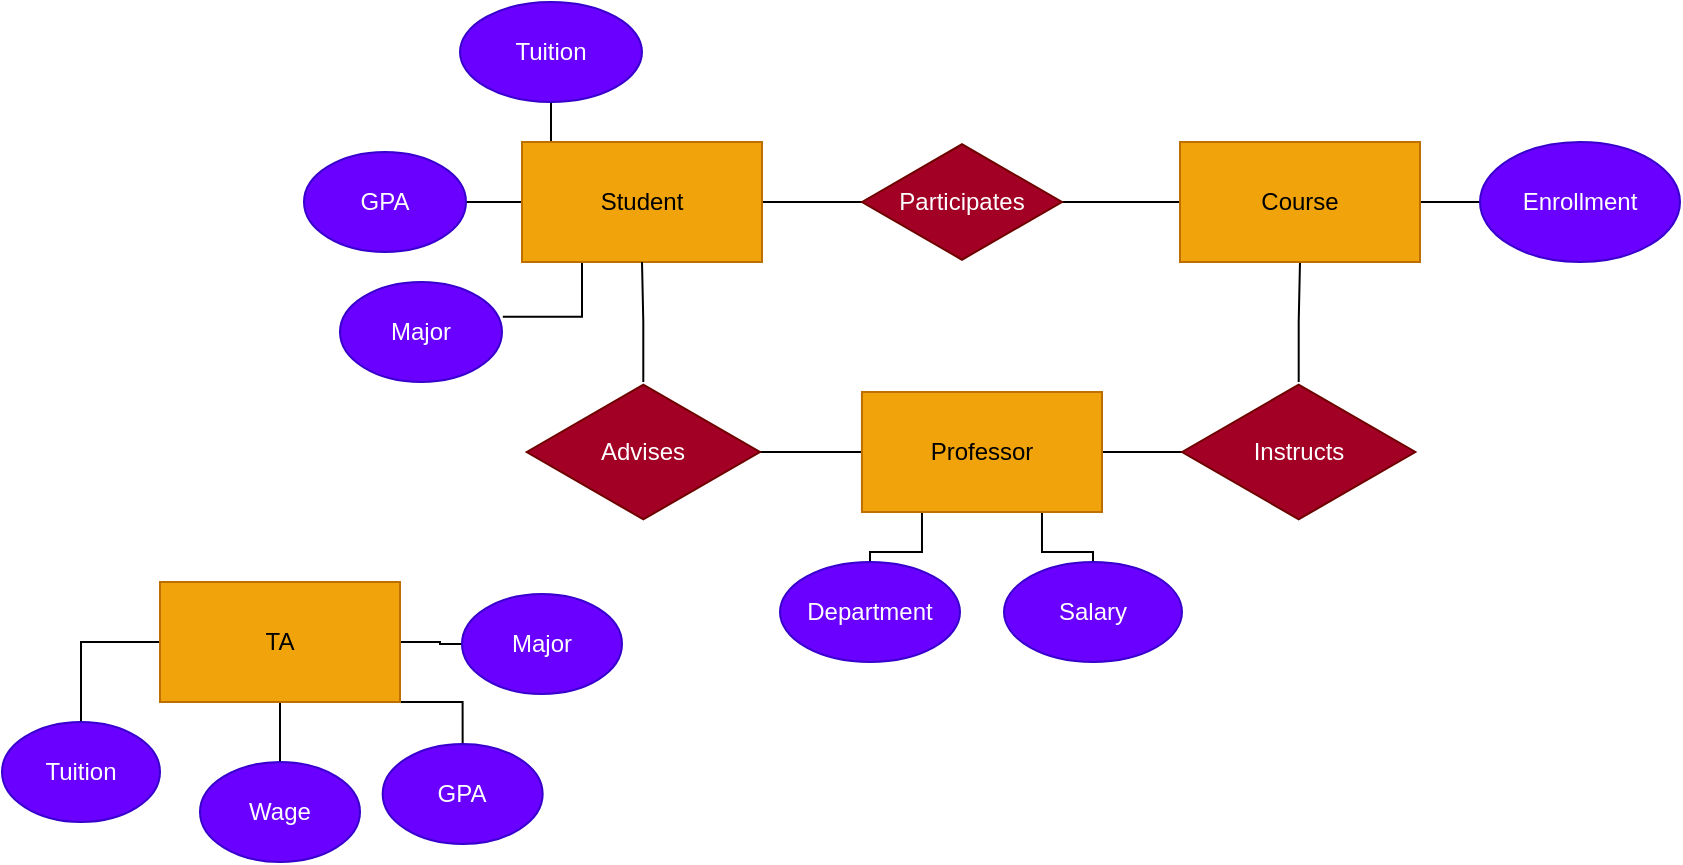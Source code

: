 <mxfile version="21.1.6" type="github">
  <diagram id="R2lEEEUBdFMjLlhIrx00" name="Page-1">
    <mxGraphModel dx="2074" dy="1067" grid="1" gridSize="10" guides="1" tooltips="1" connect="1" arrows="1" fold="1" page="1" pageScale="1" pageWidth="1000" pageHeight="500" math="0" shadow="0" extFonts="Permanent Marker^https://fonts.googleapis.com/css?family=Permanent+Marker">
      <root>
        <mxCell id="0" />
        <mxCell id="1" parent="0" />
        <mxCell id="9Ze-1JtvhAS4ILb-z19_-11" style="edgeStyle=orthogonalEdgeStyle;rounded=0;orthogonalLoop=1;jettySize=auto;html=1;exitX=1;exitY=0.5;exitDx=0;exitDy=0;endArrow=none;endFill=0;" parent="1" source="9Ze-1JtvhAS4ILb-z19_-1" target="9Ze-1JtvhAS4ILb-z19_-8" edge="1">
          <mxGeometry relative="1" as="geometry" />
        </mxCell>
        <mxCell id="9Ze-1JtvhAS4ILb-z19_-33" style="edgeStyle=orthogonalEdgeStyle;rounded=0;orthogonalLoop=1;jettySize=auto;html=1;exitX=0.25;exitY=0;exitDx=0;exitDy=0;entryX=0.5;entryY=1;entryDx=0;entryDy=0;endArrow=none;endFill=0;" parent="1" source="9Ze-1JtvhAS4ILb-z19_-1" target="9Ze-1JtvhAS4ILb-z19_-4" edge="1">
          <mxGeometry relative="1" as="geometry" />
        </mxCell>
        <mxCell id="9Ze-1JtvhAS4ILb-z19_-34" style="edgeStyle=orthogonalEdgeStyle;rounded=0;orthogonalLoop=1;jettySize=auto;html=1;exitX=0;exitY=0.5;exitDx=0;exitDy=0;endArrow=none;endFill=0;" parent="1" source="9Ze-1JtvhAS4ILb-z19_-1" target="9Ze-1JtvhAS4ILb-z19_-5" edge="1">
          <mxGeometry relative="1" as="geometry" />
        </mxCell>
        <mxCell id="9Ze-1JtvhAS4ILb-z19_-36" style="edgeStyle=orthogonalEdgeStyle;rounded=0;orthogonalLoop=1;jettySize=auto;html=1;exitX=0.25;exitY=1;exitDx=0;exitDy=0;entryX=1.005;entryY=0.348;entryDx=0;entryDy=0;entryPerimeter=0;endArrow=none;endFill=0;" parent="1" source="9Ze-1JtvhAS4ILb-z19_-1" target="9Ze-1JtvhAS4ILb-z19_-6" edge="1">
          <mxGeometry relative="1" as="geometry" />
        </mxCell>
        <mxCell id="9Ze-1JtvhAS4ILb-z19_-1" value="Student" style="rounded=0;whiteSpace=wrap;html=1;fillColor=#f0a30a;fontColor=#000000;strokeColor=#BD7000;" parent="1" vertex="1">
          <mxGeometry x="341" y="90" width="120" height="60" as="geometry" />
        </mxCell>
        <mxCell id="9Ze-1JtvhAS4ILb-z19_-2" value="Course" style="rounded=0;whiteSpace=wrap;html=1;" parent="1" vertex="1">
          <mxGeometry x="670" y="90" width="120" height="60" as="geometry" />
        </mxCell>
        <mxCell id="9Ze-1JtvhAS4ILb-z19_-16" style="edgeStyle=orthogonalEdgeStyle;rounded=0;orthogonalLoop=1;jettySize=auto;html=1;endArrow=none;endFill=0;" parent="1" source="9Ze-1JtvhAS4ILb-z19_-3" target="9Ze-1JtvhAS4ILb-z19_-15" edge="1">
          <mxGeometry relative="1" as="geometry" />
        </mxCell>
        <mxCell id="9Ze-1JtvhAS4ILb-z19_-42" style="edgeStyle=orthogonalEdgeStyle;rounded=0;orthogonalLoop=1;jettySize=auto;html=1;exitX=0.25;exitY=1;exitDx=0;exitDy=0;endArrow=none;endFill=0;" parent="1" source="9Ze-1JtvhAS4ILb-z19_-3" target="9Ze-1JtvhAS4ILb-z19_-30" edge="1">
          <mxGeometry relative="1" as="geometry" />
        </mxCell>
        <mxCell id="9Ze-1JtvhAS4ILb-z19_-43" style="edgeStyle=orthogonalEdgeStyle;rounded=0;orthogonalLoop=1;jettySize=auto;html=1;exitX=0.75;exitY=1;exitDx=0;exitDy=0;endArrow=none;endFill=0;" parent="1" source="9Ze-1JtvhAS4ILb-z19_-3" target="9Ze-1JtvhAS4ILb-z19_-31" edge="1">
          <mxGeometry relative="1" as="geometry" />
        </mxCell>
        <mxCell id="9Ze-1JtvhAS4ILb-z19_-3" value="Professor" style="rounded=0;whiteSpace=wrap;html=1;" parent="1" vertex="1">
          <mxGeometry x="510.99" y="215" width="120" height="60" as="geometry" />
        </mxCell>
        <mxCell id="9Ze-1JtvhAS4ILb-z19_-4" value="Tuition" style="ellipse;whiteSpace=wrap;html=1;fillColor=#6a00ff;fontColor=#ffffff;strokeColor=#3700CC;" parent="1" vertex="1">
          <mxGeometry x="310" y="20" width="91" height="50" as="geometry" />
        </mxCell>
        <mxCell id="9Ze-1JtvhAS4ILb-z19_-5" value="GPA" style="ellipse;whiteSpace=wrap;html=1;fillColor=#6a00ff;fontColor=#ffffff;strokeColor=#3700CC;" parent="1" vertex="1">
          <mxGeometry x="232" y="95" width="81" height="50" as="geometry" />
        </mxCell>
        <mxCell id="9Ze-1JtvhAS4ILb-z19_-6" value="Major" style="ellipse;whiteSpace=wrap;html=1;fillColor=#6a00ff;fontColor=#ffffff;strokeColor=#3700CC;" parent="1" vertex="1">
          <mxGeometry x="250" y="160" width="81" height="50" as="geometry" />
        </mxCell>
        <mxCell id="9Ze-1JtvhAS4ILb-z19_-12" style="edgeStyle=orthogonalEdgeStyle;rounded=0;orthogonalLoop=1;jettySize=auto;html=1;entryX=0;entryY=0.5;entryDx=0;entryDy=0;endArrow=none;endFill=0;" parent="1" source="9Ze-1JtvhAS4ILb-z19_-8" target="9Ze-1JtvhAS4ILb-z19_-2" edge="1">
          <mxGeometry relative="1" as="geometry" />
        </mxCell>
        <mxCell id="9Ze-1JtvhAS4ILb-z19_-8" value="Participates" style="html=1;whiteSpace=wrap;aspect=fixed;shape=isoRectangle;fillColor=#a20025;fontColor=#ffffff;strokeColor=#6F0000;" parent="1" vertex="1">
          <mxGeometry x="510.99" y="90" width="100.01" height="60" as="geometry" />
        </mxCell>
        <mxCell id="9Ze-1JtvhAS4ILb-z19_-17" style="edgeStyle=orthogonalEdgeStyle;rounded=0;orthogonalLoop=1;jettySize=auto;html=1;entryX=0.5;entryY=1;entryDx=0;entryDy=0;endArrow=none;endFill=0;" parent="1" source="9Ze-1JtvhAS4ILb-z19_-15" target="9Ze-1JtvhAS4ILb-z19_-2" edge="1">
          <mxGeometry relative="1" as="geometry" />
        </mxCell>
        <mxCell id="9Ze-1JtvhAS4ILb-z19_-15" value="Instructs" style="html=1;whiteSpace=wrap;aspect=fixed;shape=isoRectangle;fillColor=#a20025;fontColor=#ffffff;strokeColor=#6F0000;" parent="1" vertex="1">
          <mxGeometry x="671" y="210" width="116.67" height="70" as="geometry" />
        </mxCell>
        <mxCell id="9Ze-1JtvhAS4ILb-z19_-22" style="edgeStyle=orthogonalEdgeStyle;rounded=0;orthogonalLoop=1;jettySize=auto;html=1;endArrow=none;endFill=0;" parent="1" source="9Ze-1JtvhAS4ILb-z19_-20" target="9Ze-1JtvhAS4ILb-z19_-3" edge="1">
          <mxGeometry relative="1" as="geometry" />
        </mxCell>
        <mxCell id="9Ze-1JtvhAS4ILb-z19_-23" style="edgeStyle=orthogonalEdgeStyle;rounded=0;orthogonalLoop=1;jettySize=auto;html=1;entryX=0.5;entryY=1;entryDx=0;entryDy=0;endArrow=none;endFill=0;" parent="1" source="9Ze-1JtvhAS4ILb-z19_-20" target="9Ze-1JtvhAS4ILb-z19_-1" edge="1">
          <mxGeometry relative="1" as="geometry" />
        </mxCell>
        <mxCell id="9Ze-1JtvhAS4ILb-z19_-20" value="Advises" style="html=1;whiteSpace=wrap;aspect=fixed;shape=isoRectangle;fillColor=#a20025;fontColor=#ffffff;strokeColor=#6F0000;" parent="1" vertex="1">
          <mxGeometry x="343.33" y="210" width="116.67" height="70" as="geometry" />
        </mxCell>
        <mxCell id="9Ze-1JtvhAS4ILb-z19_-38" style="edgeStyle=orthogonalEdgeStyle;rounded=0;orthogonalLoop=1;jettySize=auto;html=1;exitX=0;exitY=0.5;exitDx=0;exitDy=0;endArrow=none;endFill=0;" parent="1" source="9Ze-1JtvhAS4ILb-z19_-24" target="9Ze-1JtvhAS4ILb-z19_-25" edge="1">
          <mxGeometry relative="1" as="geometry" />
        </mxCell>
        <mxCell id="9Ze-1JtvhAS4ILb-z19_-39" style="edgeStyle=orthogonalEdgeStyle;rounded=0;orthogonalLoop=1;jettySize=auto;html=1;exitX=0.5;exitY=1;exitDx=0;exitDy=0;endArrow=none;endFill=0;" parent="1" source="9Ze-1JtvhAS4ILb-z19_-24" target="9Ze-1JtvhAS4ILb-z19_-28" edge="1">
          <mxGeometry relative="1" as="geometry" />
        </mxCell>
        <mxCell id="9Ze-1JtvhAS4ILb-z19_-40" style="edgeStyle=orthogonalEdgeStyle;rounded=0;orthogonalLoop=1;jettySize=auto;html=1;exitX=1;exitY=1;exitDx=0;exitDy=0;entryX=0.5;entryY=0;entryDx=0;entryDy=0;endArrow=none;endFill=0;" parent="1" source="9Ze-1JtvhAS4ILb-z19_-24" target="9Ze-1JtvhAS4ILb-z19_-26" edge="1">
          <mxGeometry relative="1" as="geometry" />
        </mxCell>
        <mxCell id="9Ze-1JtvhAS4ILb-z19_-41" style="edgeStyle=orthogonalEdgeStyle;rounded=0;orthogonalLoop=1;jettySize=auto;html=1;exitX=1;exitY=0.5;exitDx=0;exitDy=0;endArrow=none;endFill=0;" parent="1" source="9Ze-1JtvhAS4ILb-z19_-24" target="9Ze-1JtvhAS4ILb-z19_-27" edge="1">
          <mxGeometry relative="1" as="geometry" />
        </mxCell>
        <mxCell id="9Ze-1JtvhAS4ILb-z19_-24" value="TA" style="rounded=0;whiteSpace=wrap;html=1;fillColor=#f0a30a;fontColor=#000000;strokeColor=#BD7000;" parent="1" vertex="1">
          <mxGeometry x="160" y="310" width="120" height="60" as="geometry" />
        </mxCell>
        <mxCell id="9Ze-1JtvhAS4ILb-z19_-25" value="Tuition" style="ellipse;whiteSpace=wrap;html=1;fillColor=#6a00ff;fontColor=#ffffff;strokeColor=#3700CC;" parent="1" vertex="1">
          <mxGeometry x="81" y="380" width="79" height="50" as="geometry" />
        </mxCell>
        <mxCell id="9Ze-1JtvhAS4ILb-z19_-26" value="GPA" style="ellipse;whiteSpace=wrap;html=1;fillColor=#6a00ff;fontColor=#ffffff;strokeColor=#3700CC;" parent="1" vertex="1">
          <mxGeometry x="271.33" y="391" width="80" height="50" as="geometry" />
        </mxCell>
        <mxCell id="9Ze-1JtvhAS4ILb-z19_-27" value="Major" style="ellipse;whiteSpace=wrap;html=1;fillColor=#6a00ff;fontColor=#ffffff;strokeColor=#3700CC;" parent="1" vertex="1">
          <mxGeometry x="311" y="316" width="80" height="50" as="geometry" />
        </mxCell>
        <mxCell id="9Ze-1JtvhAS4ILb-z19_-28" value="Wage" style="ellipse;whiteSpace=wrap;html=1;fillColor=#6a00ff;fontColor=#ffffff;strokeColor=#3700CC;" parent="1" vertex="1">
          <mxGeometry x="180" y="400" width="80" height="50" as="geometry" />
        </mxCell>
        <mxCell id="9Ze-1JtvhAS4ILb-z19_-46" style="edgeStyle=orthogonalEdgeStyle;rounded=0;orthogonalLoop=1;jettySize=auto;html=1;endArrow=none;endFill=0;" parent="1" source="9Ze-1JtvhAS4ILb-z19_-29" target="9Ze-1JtvhAS4ILb-z19_-2" edge="1">
          <mxGeometry relative="1" as="geometry" />
        </mxCell>
        <mxCell id="9Ze-1JtvhAS4ILb-z19_-29" value="Enrollment" style="ellipse;whiteSpace=wrap;html=1;fillColor=#6a00ff;fontColor=#ffffff;strokeColor=#3700CC;" parent="1" vertex="1">
          <mxGeometry x="820" y="90" width="100" height="60" as="geometry" />
        </mxCell>
        <mxCell id="9Ze-1JtvhAS4ILb-z19_-30" value="Department" style="ellipse;whiteSpace=wrap;html=1;fillColor=#6a00ff;fontColor=#ffffff;strokeColor=#3700CC;" parent="1" vertex="1">
          <mxGeometry x="470" y="300" width="90" height="50" as="geometry" />
        </mxCell>
        <mxCell id="9Ze-1JtvhAS4ILb-z19_-31" value="Salary&lt;br&gt;" style="ellipse;whiteSpace=wrap;html=1;fillColor=#6a00ff;fontColor=#ffffff;strokeColor=#3700CC;" parent="1" vertex="1">
          <mxGeometry x="582" y="300" width="89" height="50" as="geometry" />
        </mxCell>
        <mxCell id="9Ze-1JtvhAS4ILb-z19_-47" value="Course" style="rounded=0;whiteSpace=wrap;html=1;fillColor=#f0a30a;fontColor=#000000;strokeColor=#BD7000;" parent="1" vertex="1">
          <mxGeometry x="670" y="90" width="120" height="60" as="geometry" />
        </mxCell>
        <mxCell id="9Ze-1JtvhAS4ILb-z19_-48" value="Professor" style="rounded=0;whiteSpace=wrap;html=1;fillColor=#f0a30a;fontColor=#000000;strokeColor=#BD7000;" parent="1" vertex="1">
          <mxGeometry x="510.99" y="215" width="120" height="60" as="geometry" />
        </mxCell>
      </root>
    </mxGraphModel>
  </diagram>
</mxfile>
